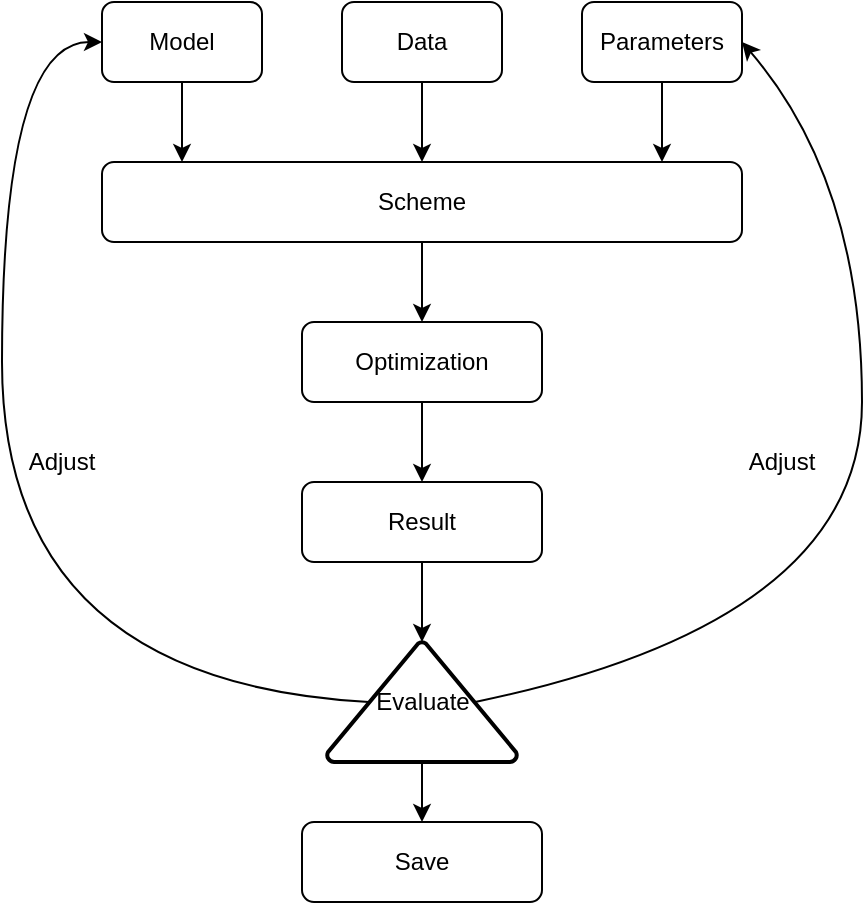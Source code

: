 <mxfile>
    <diagram id="kbz3NEuRWj_SlHok1RS6" name="Page-1">
        <mxGraphModel dx="1058" dy="771" grid="1" gridSize="10" guides="1" tooltips="1" connect="1" arrows="1" fold="1" page="1" pageScale="1" pageWidth="850" pageHeight="1100" math="0" shadow="0">
            <root>
                <mxCell id="0"/>
                <mxCell id="1" parent="0"/>
                <mxCell id="16" style="edgeStyle=orthogonalEdgeStyle;rounded=0;orthogonalLoop=1;jettySize=auto;html=1;entryX=0.125;entryY=0;entryDx=0;entryDy=0;entryPerimeter=0;" parent="1" source="2" target="5" edge="1">
                    <mxGeometry relative="1" as="geometry"/>
                </mxCell>
                <mxCell id="2" value="Model" style="rounded=1;whiteSpace=wrap;html=1;" parent="1" vertex="1">
                    <mxGeometry x="80" y="120" width="80" height="40" as="geometry"/>
                </mxCell>
                <mxCell id="9" style="edgeStyle=orthogonalEdgeStyle;rounded=0;orthogonalLoop=1;jettySize=auto;html=1;" parent="1" source="3" target="5" edge="1">
                    <mxGeometry relative="1" as="geometry"/>
                </mxCell>
                <mxCell id="3" value="Data" style="rounded=1;whiteSpace=wrap;html=1;" parent="1" vertex="1">
                    <mxGeometry x="200" y="120" width="80" height="40" as="geometry"/>
                </mxCell>
                <mxCell id="15" style="edgeStyle=orthogonalEdgeStyle;rounded=0;orthogonalLoop=1;jettySize=auto;html=1;entryX=0.875;entryY=0;entryDx=0;entryDy=0;entryPerimeter=0;" parent="1" source="4" target="5" edge="1">
                    <mxGeometry relative="1" as="geometry"/>
                </mxCell>
                <mxCell id="4" value="Parameters" style="rounded=1;whiteSpace=wrap;html=1;" parent="1" vertex="1">
                    <mxGeometry x="320" y="120" width="80" height="40" as="geometry"/>
                </mxCell>
                <mxCell id="13" style="edgeStyle=orthogonalEdgeStyle;rounded=0;orthogonalLoop=1;jettySize=auto;html=1;entryX=0.5;entryY=0;entryDx=0;entryDy=0;" parent="1" source="5" target="6" edge="1">
                    <mxGeometry relative="1" as="geometry"/>
                </mxCell>
                <mxCell id="5" value="Scheme" style="rounded=1;whiteSpace=wrap;html=1;" parent="1" vertex="1">
                    <mxGeometry x="80" y="200" width="320" height="40" as="geometry"/>
                </mxCell>
                <mxCell id="14" style="edgeStyle=orthogonalEdgeStyle;rounded=0;orthogonalLoop=1;jettySize=auto;html=1;entryX=0.5;entryY=0;entryDx=0;entryDy=0;" parent="1" source="6" target="8" edge="1">
                    <mxGeometry relative="1" as="geometry"/>
                </mxCell>
                <mxCell id="6" value="Optimization" style="rounded=1;whiteSpace=wrap;html=1;" parent="1" vertex="1">
                    <mxGeometry x="180" y="280" width="120" height="40" as="geometry"/>
                </mxCell>
                <mxCell id="22" style="edgeStyle=orthogonalEdgeStyle;rounded=0;orthogonalLoop=1;jettySize=auto;html=1;entryX=0.5;entryY=0;entryDx=0;entryDy=0;entryPerimeter=0;" edge="1" parent="1" source="8" target="21">
                    <mxGeometry relative="1" as="geometry"/>
                </mxCell>
                <mxCell id="8" value="Result" style="rounded=1;whiteSpace=wrap;html=1;" parent="1" vertex="1">
                    <mxGeometry x="180" y="360" width="120" height="40" as="geometry"/>
                </mxCell>
                <mxCell id="17" value="" style="curved=1;endArrow=classic;html=1;exitX=0.22;exitY=0.5;exitDx=0;exitDy=0;exitPerimeter=0;" edge="1" parent="1" source="21">
                    <mxGeometry width="50" height="50" relative="1" as="geometry">
                        <mxPoint x="170" y="370" as="sourcePoint"/>
                        <mxPoint x="80" y="140" as="targetPoint"/>
                        <Array as="points">
                            <mxPoint x="30" y="460"/>
                            <mxPoint x="30" y="140"/>
                        </Array>
                    </mxGeometry>
                </mxCell>
                <mxCell id="24" style="edgeStyle=orthogonalEdgeStyle;rounded=0;orthogonalLoop=1;jettySize=auto;html=1;" edge="1" parent="1" source="21" target="25">
                    <mxGeometry relative="1" as="geometry">
                        <mxPoint x="240" y="560" as="targetPoint"/>
                    </mxGeometry>
                </mxCell>
                <mxCell id="21" value="Evaluate" style="strokeWidth=2;html=1;shape=mxgraph.flowchart.extract_or_measurement;whiteSpace=wrap;" vertex="1" parent="1">
                    <mxGeometry x="192.5" y="440" width="95" height="60" as="geometry"/>
                </mxCell>
                <mxCell id="23" value="" style="curved=1;endArrow=classic;html=1;entryX=1;entryY=0.5;entryDx=0;entryDy=0;exitX=0.78;exitY=0.5;exitDx=0;exitDy=0;exitPerimeter=0;" edge="1" parent="1" source="21" target="4">
                    <mxGeometry width="50" height="50" relative="1" as="geometry">
                        <mxPoint x="410" y="430" as="sourcePoint"/>
                        <mxPoint x="460" y="380" as="targetPoint"/>
                        <Array as="points">
                            <mxPoint x="460" y="430"/>
                            <mxPoint x="460" y="210"/>
                        </Array>
                    </mxGeometry>
                </mxCell>
                <mxCell id="25" value="Save" style="rounded=1;whiteSpace=wrap;html=1;" vertex="1" parent="1">
                    <mxGeometry x="180" y="530" width="120" height="40" as="geometry"/>
                </mxCell>
                <mxCell id="98" value="Adjust" style="text;html=1;strokeColor=none;fillColor=none;align=center;verticalAlign=middle;whiteSpace=wrap;rounded=0;" vertex="1" parent="1">
                    <mxGeometry x="40" y="340" width="40" height="20" as="geometry"/>
                </mxCell>
                <mxCell id="99" value="Adjust" style="text;html=1;strokeColor=none;fillColor=none;align=center;verticalAlign=middle;whiteSpace=wrap;rounded=0;" vertex="1" parent="1">
                    <mxGeometry x="400" y="340" width="40" height="20" as="geometry"/>
                </mxCell>
            </root>
        </mxGraphModel>
    </diagram>
</mxfile>
